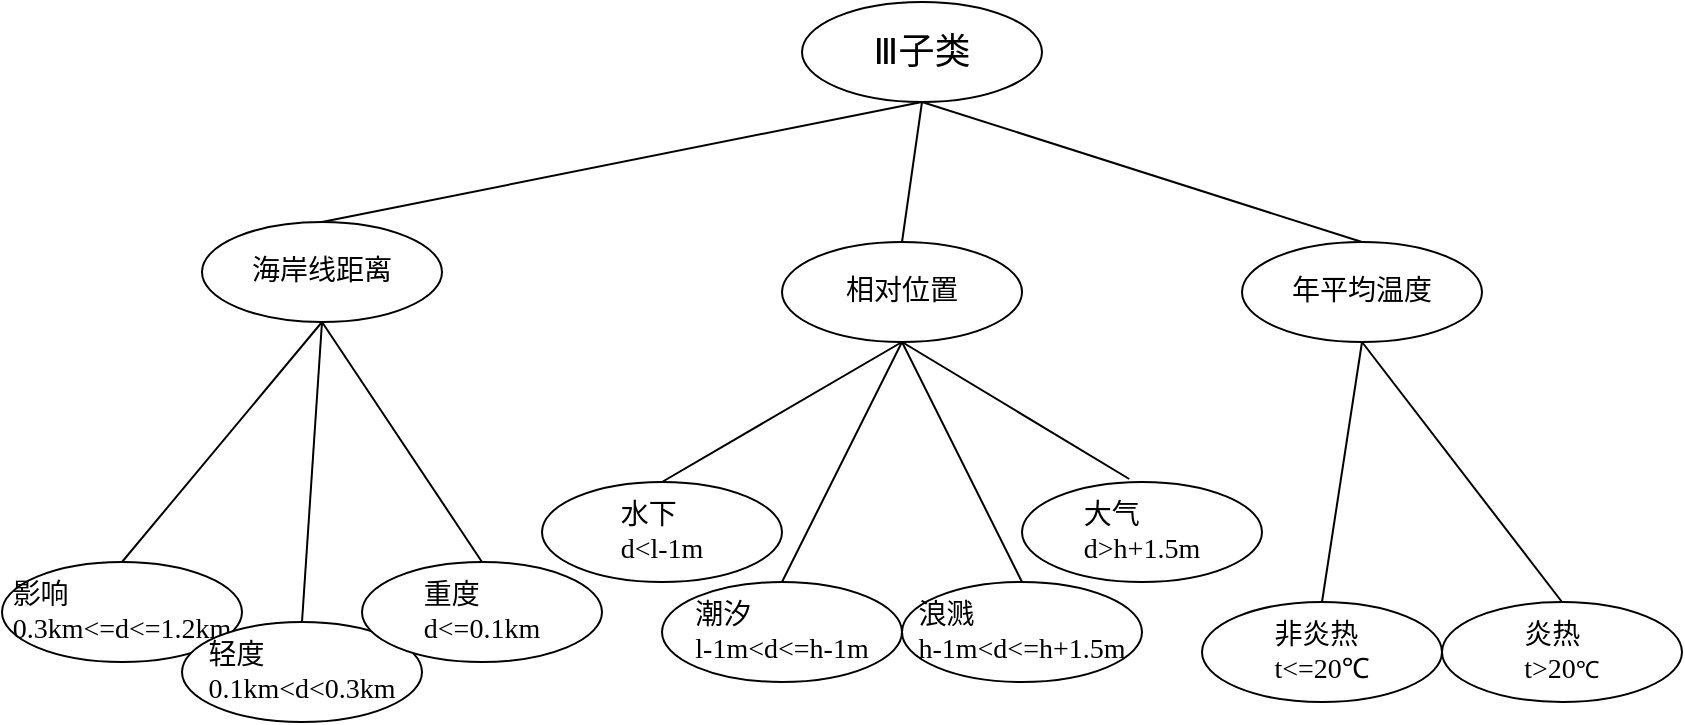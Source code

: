 <mxfile>
    <diagram id="S1X6EvKpPox0rGWvEWUs" name="第 1 页">
        <mxGraphModel dx="1591" dy="422" grid="1" gridSize="10" guides="1" tooltips="1" connect="1" arrows="1" fold="1" page="1" pageScale="1" pageWidth="827" pageHeight="1169" math="0" shadow="0">
            <root>
                <mxCell id="0"/>
                <mxCell id="1" parent="0"/>
                <mxCell id="2" value="&lt;p class=&quot;MsoNormal&quot; style=&quot;margin: 0pt 0pt 0.0pt ; text-align: justify ; font-family: &amp;#34;times new roman&amp;#34;&quot;&gt;&lt;font&gt;&lt;span&gt;&lt;font style=&quot;font-size: 18px&quot;&gt;Ⅲ&lt;/font&gt;&lt;/span&gt;&lt;span style=&quot;font-size: 18px&quot;&gt;子类&lt;/span&gt;&lt;/font&gt;&lt;/p&gt;" style="ellipse;whiteSpace=wrap;html=1;" parent="1" vertex="1">
                    <mxGeometry x="300" y="40" width="120" height="50" as="geometry"/>
                </mxCell>
                <mxCell id="3" value="&lt;p class=&quot;MsoNormal&quot; style=&quot;margin: 0pt 0pt 0.0pt ; text-align: justify ; font-family: &amp;#34;times new roman&amp;#34;&quot;&gt;&lt;font style=&quot;font-size: 14px&quot;&gt;海岸线距离&lt;/font&gt;&lt;/p&gt;" style="ellipse;whiteSpace=wrap;html=1;" parent="1" vertex="1">
                    <mxGeometry y="150" width="120" height="50" as="geometry"/>
                </mxCell>
                <mxCell id="4" value="&lt;p class=&quot;MsoNormal&quot; style=&quot;margin: 0pt 0pt 0.0pt ; text-align: justify ; font-family: &amp;#34;times new roman&amp;#34;&quot;&gt;&lt;font style=&quot;font-size: 14px&quot;&gt;相对位置&lt;/font&gt;&lt;/p&gt;" style="ellipse;whiteSpace=wrap;html=1;" parent="1" vertex="1">
                    <mxGeometry x="290" y="160" width="120" height="50" as="geometry"/>
                </mxCell>
                <mxCell id="5" value="" style="endArrow=none;html=1;fontSize=14;exitX=0.5;exitY=0;exitDx=0;exitDy=0;" parent="1" source="3" edge="1">
                    <mxGeometry width="50" height="50" relative="1" as="geometry">
                        <mxPoint x="310" y="140" as="sourcePoint"/>
                        <mxPoint x="360" y="90" as="targetPoint"/>
                    </mxGeometry>
                </mxCell>
                <mxCell id="6" value="" style="endArrow=none;html=1;fontSize=14;exitX=0.5;exitY=0;exitDx=0;exitDy=0;" parent="1" source="4" edge="1">
                    <mxGeometry width="50" height="50" relative="1" as="geometry">
                        <mxPoint x="310" y="160" as="sourcePoint"/>
                        <mxPoint x="360" y="90" as="targetPoint"/>
                    </mxGeometry>
                </mxCell>
                <mxCell id="9" value="&lt;p class=&quot;MsoNormal&quot; style=&quot;margin: 0pt 0pt 0.0pt ; text-align: justify ; font-family: &amp;#34;times new roman&amp;#34;&quot;&gt;&lt;span style=&quot;font-size: 14px&quot;&gt;影响&lt;/span&gt;&lt;/p&gt;&lt;p class=&quot;MsoNormal&quot; style=&quot;margin: 0pt 0pt 0.0pt ; text-align: justify ; font-family: &amp;#34;times new roman&amp;#34;&quot;&gt;&lt;span style=&quot;font-size: 14px&quot;&gt;0.3km&amp;lt;=d&amp;lt;=1.2km&lt;/span&gt;&lt;/p&gt;" style="ellipse;whiteSpace=wrap;html=1;" parent="1" vertex="1">
                    <mxGeometry x="-100" y="320" width="120" height="50" as="geometry"/>
                </mxCell>
                <mxCell id="10" value="&lt;p class=&quot;MsoNormal&quot; style=&quot;margin: 0pt 0pt 0.0pt ; text-align: justify ; font-family: &amp;#34;times new roman&amp;#34;&quot;&gt;&lt;span style=&quot;font-size: 14px&quot;&gt;轻度&lt;/span&gt;&lt;/p&gt;&lt;p class=&quot;MsoNormal&quot; style=&quot;margin: 0pt 0pt 0.0pt ; text-align: justify ; font-family: &amp;#34;times new roman&amp;#34;&quot;&gt;&lt;span style=&quot;font-size: 14px&quot;&gt;0.1km&amp;lt;d&amp;lt;0.3km&lt;/span&gt;&lt;/p&gt;" style="ellipse;whiteSpace=wrap;html=1;" parent="1" vertex="1">
                    <mxGeometry x="-10" y="350" width="120" height="50" as="geometry"/>
                </mxCell>
                <mxCell id="11" value="&lt;p class=&quot;MsoNormal&quot; style=&quot;margin: 0pt 0pt 0.0pt ; text-align: justify ; font-family: &amp;#34;times new roman&amp;#34;&quot;&gt;&lt;span style=&quot;font-size: 14px&quot;&gt;重度&lt;/span&gt;&lt;/p&gt;&lt;p class=&quot;MsoNormal&quot; style=&quot;margin: 0pt 0pt 0.0pt ; text-align: justify ; font-family: &amp;#34;times new roman&amp;#34;&quot;&gt;&lt;span style=&quot;font-size: 14px&quot;&gt;d&amp;lt;=0.1km&lt;/span&gt;&lt;/p&gt;" style="ellipse;whiteSpace=wrap;html=1;" parent="1" vertex="1">
                    <mxGeometry x="80" y="320" width="120" height="50" as="geometry"/>
                </mxCell>
                <mxCell id="13" value="" style="endArrow=none;html=1;fontSize=14;entryX=0.5;entryY=1;entryDx=0;entryDy=0;exitX=0.5;exitY=0;exitDx=0;exitDy=0;" parent="1" source="9" target="3" edge="1">
                    <mxGeometry width="50" height="50" relative="1" as="geometry">
                        <mxPoint x="100" y="230" as="sourcePoint"/>
                        <mxPoint x="150" y="180" as="targetPoint"/>
                    </mxGeometry>
                </mxCell>
                <mxCell id="14" value="" style="endArrow=none;html=1;fontSize=14;entryX=0.5;entryY=1;entryDx=0;entryDy=0;exitX=0.5;exitY=0;exitDx=0;exitDy=0;" parent="1" source="10" target="3" edge="1">
                    <mxGeometry width="50" height="50" relative="1" as="geometry">
                        <mxPoint x="160" y="250" as="sourcePoint"/>
                        <mxPoint x="210" y="200" as="targetPoint"/>
                    </mxGeometry>
                </mxCell>
                <mxCell id="15" value="" style="endArrow=none;html=1;fontSize=14;entryX=0.5;entryY=1;entryDx=0;entryDy=0;exitX=0.5;exitY=0;exitDx=0;exitDy=0;" parent="1" source="11" target="3" edge="1">
                    <mxGeometry width="50" height="50" relative="1" as="geometry">
                        <mxPoint x="200" y="220" as="sourcePoint"/>
                        <mxPoint x="250" y="170" as="targetPoint"/>
                    </mxGeometry>
                </mxCell>
                <mxCell id="18" value="&lt;p class=&quot;MsoNormal&quot; style=&quot;margin: 0pt 0pt 0.0pt ; text-align: justify ; font-family: &amp;#34;times new roman&amp;#34;&quot;&gt;&lt;span style=&quot;font-size: 14px&quot;&gt;水下&lt;/span&gt;&lt;/p&gt;&lt;p class=&quot;MsoNormal&quot; style=&quot;margin: 0pt 0pt 0.0pt ; text-align: justify ; font-family: &amp;#34;times new roman&amp;#34;&quot;&gt;&lt;span style=&quot;font-size: 14px&quot;&gt;d&amp;lt;l-1m&lt;/span&gt;&lt;/p&gt;" style="ellipse;whiteSpace=wrap;html=1;" parent="1" vertex="1">
                    <mxGeometry x="170" y="280" width="120" height="50" as="geometry"/>
                </mxCell>
                <mxCell id="19" value="&lt;p class=&quot;MsoNormal&quot; style=&quot;margin: 0pt 0pt 0.0pt ; text-align: justify ; font-family: &amp;#34;times new roman&amp;#34;&quot;&gt;&lt;span style=&quot;font-size: 14px&quot;&gt;大气&lt;/span&gt;&lt;/p&gt;&lt;p class=&quot;MsoNormal&quot; style=&quot;margin: 0pt 0pt 0.0pt ; text-align: justify ; font-family: &amp;#34;times new roman&amp;#34;&quot;&gt;&lt;span style=&quot;font-size: 14px&quot;&gt;d&amp;gt;h+1.5m&lt;/span&gt;&lt;span style=&quot;font-size: 14px&quot;&gt;&lt;br&gt;&lt;/span&gt;&lt;/p&gt;" style="ellipse;whiteSpace=wrap;html=1;" parent="1" vertex="1">
                    <mxGeometry x="410" y="280" width="120" height="50" as="geometry"/>
                </mxCell>
                <mxCell id="21" value="" style="endArrow=none;html=1;fontSize=14;entryX=0.5;entryY=1;entryDx=0;entryDy=0;exitX=0.5;exitY=0;exitDx=0;exitDy=0;" parent="1" source="18" target="4" edge="1">
                    <mxGeometry width="50" height="50" relative="1" as="geometry">
                        <mxPoint x="410" y="220" as="sourcePoint"/>
                        <mxPoint x="460" y="170" as="targetPoint"/>
                    </mxGeometry>
                </mxCell>
                <mxCell id="22" value="" style="endArrow=none;html=1;fontSize=14;entryX=0.5;entryY=1;entryDx=0;entryDy=0;exitX=0.447;exitY=-0.03;exitDx=0;exitDy=0;exitPerimeter=0;" parent="1" source="19" target="4" edge="1">
                    <mxGeometry width="50" height="50" relative="1" as="geometry">
                        <mxPoint x="670" y="200" as="sourcePoint"/>
                        <mxPoint x="720" y="150" as="targetPoint"/>
                    </mxGeometry>
                </mxCell>
                <mxCell id="23" value="&lt;p class=&quot;MsoNormal&quot; style=&quot;margin: 0pt 0pt 0.0pt ; text-align: justify ; font-family: &amp;#34;times new roman&amp;#34;&quot;&gt;&lt;font style=&quot;font-size: 14px&quot;&gt;年平均温度&lt;/font&gt;&lt;/p&gt;" style="ellipse;whiteSpace=wrap;html=1;" parent="1" vertex="1">
                    <mxGeometry x="520" y="160" width="120" height="50" as="geometry"/>
                </mxCell>
                <mxCell id="24" value="&lt;p class=&quot;MsoNormal&quot; style=&quot;margin: 0pt 0pt 0.0pt ; text-align: justify ; font-family: &amp;#34;times new roman&amp;#34;&quot;&gt;&lt;span style=&quot;font-size: 14px&quot;&gt;非炎热&lt;/span&gt;&lt;/p&gt;&lt;p class=&quot;MsoNormal&quot; style=&quot;margin: 0pt 0pt 0.0pt ; text-align: justify ; font-family: &amp;#34;times new roman&amp;#34;&quot;&gt;&lt;span style=&quot;font-size: 14px&quot;&gt;t&amp;lt;=20&lt;/span&gt;&lt;span style=&quot;font-family: &amp;#34;ar pl ukai cn&amp;#34;&quot;&gt;&lt;font style=&quot;font-size: 14px&quot;&gt;℃&lt;/font&gt;&lt;/span&gt;&lt;/p&gt;" style="ellipse;whiteSpace=wrap;html=1;" parent="1" vertex="1">
                    <mxGeometry x="500" y="340" width="120" height="50" as="geometry"/>
                </mxCell>
                <mxCell id="25" value="&lt;p class=&quot;MsoNormal&quot; style=&quot;margin: 0pt 0pt 0.0pt ; text-align: justify ; font-family: &amp;#34;times new roman&amp;#34;&quot;&gt;&lt;span style=&quot;font-size: 14px&quot;&gt;炎热&lt;/span&gt;&lt;/p&gt;&lt;p class=&quot;MsoNormal&quot; style=&quot;margin: 0pt 0pt 0.0pt ; text-align: justify ; font-family: &amp;#34;times new roman&amp;#34;&quot;&gt;&lt;span style=&quot;font-size: 14px&quot;&gt;t&amp;gt;20&lt;/span&gt;&lt;span&gt;&lt;font style=&quot;font-size: 12px&quot;&gt;℃&lt;/font&gt;&lt;/span&gt;&lt;/p&gt;" style="ellipse;whiteSpace=wrap;html=1;" parent="1" vertex="1">
                    <mxGeometry x="620" y="340" width="120" height="50" as="geometry"/>
                </mxCell>
                <mxCell id="27" value="" style="endArrow=none;html=1;fontSize=14;entryX=0.5;entryY=1;entryDx=0;entryDy=0;exitX=0.5;exitY=0;exitDx=0;exitDy=0;" parent="1" source="24" target="23" edge="1">
                    <mxGeometry width="50" height="50" relative="1" as="geometry">
                        <mxPoint x="560" y="290" as="sourcePoint"/>
                        <mxPoint x="610" y="270" as="targetPoint"/>
                    </mxGeometry>
                </mxCell>
                <mxCell id="28" value="" style="endArrow=none;html=1;fontSize=14;entryX=0.5;entryY=1;entryDx=0;entryDy=0;exitX=0.5;exitY=0;exitDx=0;exitDy=0;" parent="1" source="25" target="23" edge="1">
                    <mxGeometry width="50" height="50" relative="1" as="geometry">
                        <mxPoint x="480" y="290" as="sourcePoint"/>
                        <mxPoint x="530" y="240" as="targetPoint"/>
                    </mxGeometry>
                </mxCell>
                <mxCell id="30" value="" style="endArrow=none;html=1;fontSize=12;exitX=0.5;exitY=1;exitDx=0;exitDy=0;entryX=0.5;entryY=0;entryDx=0;entryDy=0;" parent="1" source="2" target="23" edge="1">
                    <mxGeometry width="50" height="50" relative="1" as="geometry">
                        <mxPoint x="470" y="160" as="sourcePoint"/>
                        <mxPoint x="520" y="110" as="targetPoint"/>
                    </mxGeometry>
                </mxCell>
                <mxCell id="31" value="&lt;p class=&quot;MsoNormal&quot; style=&quot;margin: 0pt 0pt 0.0pt ; text-align: justify ; font-family: &amp;#34;times new roman&amp;#34;&quot;&gt;&lt;span style=&quot;font-size: 14px&quot;&gt;潮汐&lt;/span&gt;&lt;/p&gt;&lt;p class=&quot;MsoNormal&quot; style=&quot;margin: 0pt 0pt 0.0pt ; text-align: justify ; font-family: &amp;#34;times new roman&amp;#34;&quot;&gt;&lt;span style=&quot;font-size: 14px&quot;&gt;l-1m&amp;lt;d&amp;lt;=h-1m&lt;/span&gt;&lt;span style=&quot;font-size: 14px&quot;&gt;&lt;br&gt;&lt;/span&gt;&lt;/p&gt;" style="ellipse;whiteSpace=wrap;html=1;" parent="1" vertex="1">
                    <mxGeometry x="230" y="330" width="120" height="50" as="geometry"/>
                </mxCell>
                <mxCell id="32" value="" style="endArrow=none;html=1;fontSize=14;entryX=0.5;entryY=1;entryDx=0;entryDy=0;exitX=0.5;exitY=0;exitDx=0;exitDy=0;" parent="1" source="31" target="4" edge="1">
                    <mxGeometry width="50" height="50" relative="1" as="geometry">
                        <mxPoint x="240" y="270" as="sourcePoint"/>
                        <mxPoint x="360" y="220" as="targetPoint"/>
                    </mxGeometry>
                </mxCell>
                <mxCell id="33" value="" style="endArrow=none;html=1;fontSize=14;entryX=0.5;entryY=1;entryDx=0;entryDy=0;exitX=0.5;exitY=0;exitDx=0;exitDy=0;" parent="1" source="34" target="4" edge="1">
                    <mxGeometry width="50" height="50" relative="1" as="geometry">
                        <mxPoint x="250" y="280" as="sourcePoint"/>
                        <mxPoint x="370" y="230" as="targetPoint"/>
                    </mxGeometry>
                </mxCell>
                <mxCell id="34" value="&lt;p class=&quot;MsoNormal&quot; style=&quot;margin: 0pt 0pt 0.0pt ; text-align: justify ; font-family: &amp;#34;times new roman&amp;#34;&quot;&gt;&lt;span style=&quot;font-size: 14px&quot;&gt;浪溅&lt;/span&gt;&lt;/p&gt;&lt;p class=&quot;MsoNormal&quot; style=&quot;margin: 0pt 0pt 0.0pt ; text-align: justify ; font-family: &amp;#34;times new roman&amp;#34;&quot;&gt;&lt;span style=&quot;font-size: 14px&quot;&gt;h-1m&amp;lt;d&amp;lt;=h+1.5m&lt;/span&gt;&lt;br&gt;&lt;/p&gt;" style="ellipse;whiteSpace=wrap;html=1;" parent="1" vertex="1">
                    <mxGeometry x="350" y="330" width="120" height="50" as="geometry"/>
                </mxCell>
            </root>
        </mxGraphModel>
    </diagram>
</mxfile>